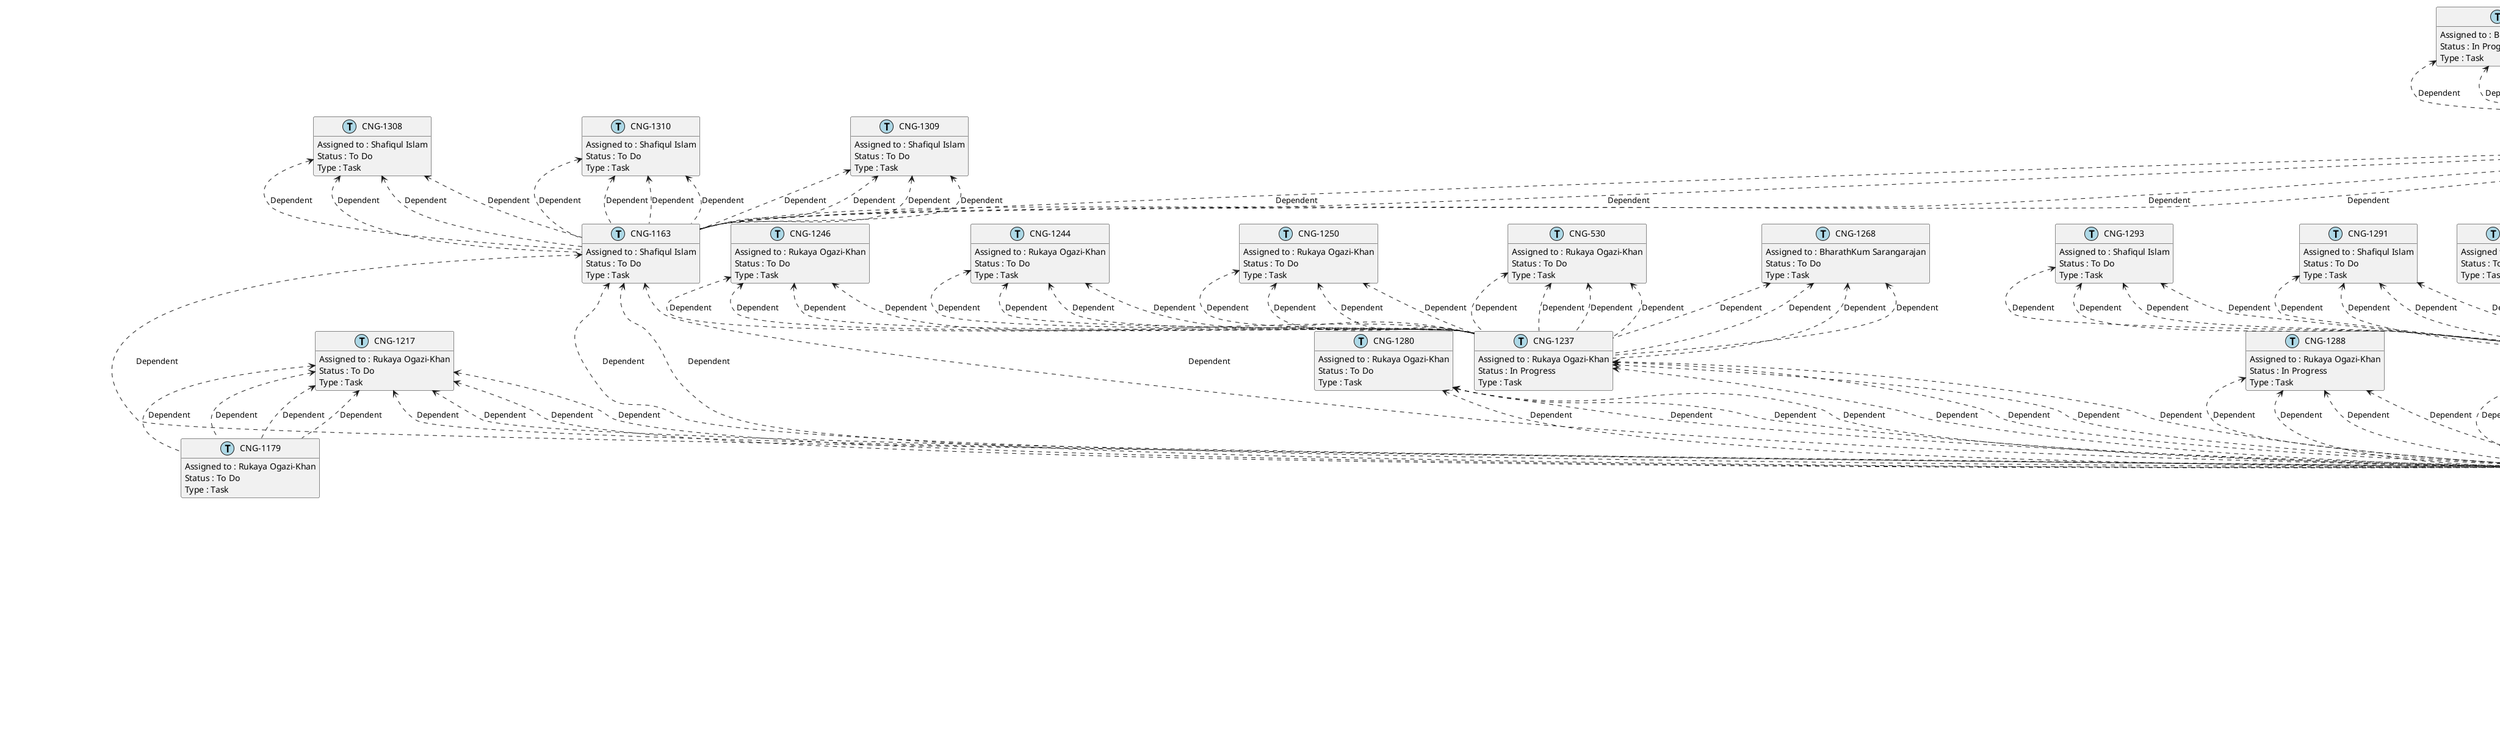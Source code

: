 @startuml
'https://plantuml.com/class-diagram

' GENERATE CLASS DIAGRAM ===========
' Generated at    : Mon Apr 15 15:10:51 CEST 2024

hide empty members

legend
Jira Ticket Status
----
(QA) : 5
(In Review (migrated)) : 1
(IN UAT) : 1
(To Do) : 98
(Dev Review) : 11
(Build) : 2
(UAT) : 13
(In Progress) : 50
(In System Test) : 2
(Design Review) : 5
----
Jira Ticket Types
----
(Task) : 108
(Work Request) : 1
(Bug) : 3
(Sub-task) : 33
(Story) : 43
end legend


' Tickets =======
class "CNG-1163" << (T,lightblue) >> {
  Assigned to : Shafiqul Islam
  Status : To Do
  Type : Task
}

class "CNG-1285" << (T,lightblue) >> {
  Assigned to : BharathKum Sarangarajan
  Status : In Progress
  Type : Task
}

class "CNG-1280" << (T,lightblue) >> {
  Assigned to : Rukaya Ogazi-Khan
  Status : To Do
  Type : Task
}

class "CNG-50" << (S,lightgreen) >> {
  Assigned to : Sushant Khandelwal
  Status : In Progress
  Type : Story
}

class "CNG-55" << (S,lightgreen) >> {
  Assigned to : Shafiqul Islam
  Status : To Do
  Type : Story
}

class "CNG-815" << (S,lightblue) >> {
  Status : To Do
  Type : Sub-task
}

class "CNG-814" << (S,lightblue) >> {
  Status : In Progress
  Type : Sub-task
}

class "CNG-935" << (S,lightgreen) >> {
  Status : To Do
  Type : Story
}

class "CNG-57" << (S,lightgreen) >> {
  Assigned to : Sulafa Malik
  Status : UAT
  Type : Story
}

class "CNG-1327" << (T,lightblue) >> {
  Assigned to : Rukaya Ogazi-Khan
  Status : Dev Review
  Type : Task
}

class "CNG-530" << (T,lightblue) >> {
  Assigned to : Rukaya Ogazi-Khan
  Status : To Do
  Type : Task
}

class "CNG-376" << (S,lightgreen) >> {
  Assigned to : Abdul Kader Nabil
  Status : Dev Review
  Type : Story
}

class "CNG-255" << (T,lightblue) >> {
  Assigned to : Deepak Ingwale
  Status : Dev Review
  Type : Task
}

class "CNG-1205" << (T,lightblue) >> {
  Assigned to : Sivagami S
  Status : In Progress
  Type : Task
}

class "CNG-1048" << (S,lightgreen) >> {
  Assigned to : Jon Funnell
  Status : To Do
  Type : Story
}

class "CNG-257" << (S,lightgreen) >> {
  Assigned to : Tony Cassidy
  Status : UAT
  Type : Story
}

class "CNG-773" << (T,lightblue) >> {
  Assigned to : Merin Joseph
  Status : In Progress
  Type : Task
}

class "CNG-531" << (T,lightblue) >> {
  Assigned to : Anand Dixit
  Status : To Do
  Type : Task
}

class "CNG-1049" << (S,lightgreen) >> {
  Assigned to : Anand Jajoo
  Status : To Do
  Type : Story
}

class "CNG-377" << (S,lightgreen) >> {
  Assigned to : Abinaya Arumugasamy
  Status : Dev Review
  Type : Story
}

class "CNG-1288" << (T,lightblue) >> {
  Assigned to : Rukaya Ogazi-Khan
  Status : In Progress
  Type : Task
}

class "CNG-1046" << (S,lightgreen) >> {
  Status : To Do
  Type : Story
}

class "CNG-533" << (T,lightblue) >> {
  Assigned to : Anand Dixit
  Status : In Progress
  Type : Task
}

class "CNG-1047" << (S,lightgreen) >> {
  Status : To Do
  Type : Story
}

class "CNG-932" << (T,lightblue) >> {
  Status : To Do
  Type : Task
}

class "CNG-1286" << (T,lightblue) >> {
  Assigned to : Dileep
  Status : To Do
  Type : Task
}

class "CNG-1044" << (S,lightblue) >> {
  Assigned to : Sushant Khandelwal
  Status : In Progress
  Type : Sub-task
}

class "CNG-1045" << (S,lightgreen) >> {
  Status : To Do
  Type : Story
}

class "CNG-1293" << (T,lightblue) >> {
  Assigned to : Shafiqul Islam
  Status : To Do
  Type : Task
}

class "CNG-1173" << (S,lightblue) >> {
  Status : To Do
  Type : Sub-task
}

class "CNG-1294" << (T,lightblue) >> {
  Assigned to : Sivagami S
  Status : In Progress
  Type : Task
}

class "CNG-391" << (S,lightgreen) >> {
  Assigned to : Abinaya Arumugasamy
  Status : Design Review
  Type : Story
}

class "CNG-1291" << (T,lightblue) >> {
  Assigned to : Shafiqul Islam
  Status : To Do
  Type : Task
}

class "CNG-394" << (T,lightblue) >> {
  Assigned to : Merin Joseph
  Status : QA
  Type : Task
}

class "CNG-393" << (S,lightgreen) >> {
  Assigned to : Deepak Ingwale
  Status : In Progress
  Type : Story
}

class "CNG-1292" << (T,lightblue) >> {
  Assigned to : Shafiqul Islam
  Status : To Do
  Type : Task
}

class "CNG-1050" << (S,lightgreen) >> {
  Status : To Do
  Type : Story
}

class "CNG-670" << (S,lightblue) >> {
  Assigned to : Merin Joseph
  Status : To Do
  Type : Sub-task
}

class "CNG-395" << (T,lightblue) >> {
  Assigned to : Merin Joseph
  Status : QA
  Type : Task
}

class "CNG-1290" << (T,lightblue) >> {
  Assigned to : Shafiqul Islam
  Status : To Do
  Type : Task
}

class "CNG-824" << (T,lightblue) >> {
  Status : In Progress
  Type : Task
}

class "CNG-65" << (S,lightgreen) >> {
  Assigned to : Sulafa Malik
  Status : UAT
  Type : Story
}

class "CNG-944" << (W,lightblue) >> {
  Assigned to : Scott Nimmo
  Status : To Do
  Type : Work Request
}

class "CNG-66" << (S,lightgreen) >> {
  Assigned to : Sulafa Malik
  Status : UAT
  Type : Story
}

class "CNG-67" << (S,lightgreen) >> {
  Assigned to : Jon Funnell
  Status : To Do
  Type : Story
}

class "CNG-826" << (T,lightblue) >> {
  Assigned to : Merin Joseph
  Status : To Do
  Type : Task
}

class "CNG-68" << (S,lightgreen) >> {
  Assigned to : Anand Jajoo
  Status : To Do
  Type : Story
}

class "CNG-825" << (T,lightblue) >> {
  Status : To Do
  Type : Task
}

class "CNG-949" << (T,lightblue) >> {
  Status : To Do
  Type : Task
}

class "CNG-707" << (S,lightgreen) >> {
  Assigned to : Anand Dixit
  Status : To Do
  Type : Story
}

class "CNG-69" << (S,lightgreen) >> {
  Assigned to : Sulafa Malik
  Status : UAT
  Type : Story
}

class "CNG-1217" << (T,lightblue) >> {
  Assigned to : Rukaya Ogazi-Khan
  Status : To Do
  Type : Task
}

class "CNG-1218" << (T,lightblue) >> {
  Assigned to : Nigel Hassett
  Status : To Do
  Type : Task
}

class "CNG-708" << (B,red) >> {
  Assigned to : Amreen Fathima
  Status : In System Test
  Type : Bug
}

class "CNG-387" << (S,lightgreen) >> {
  Assigned to : Sulafa Malik
  Status : UAT
  Type : Story
}

class "CNG-785" << (T,lightblue) >> {
  Assigned to : BharathKum Sarangarajan
  Status : In Progress
  Type : Task
}

class "CNG-388" << (S,lightgreen) >> {
  Assigned to : Sushant Khandelwal
  Status : In Progress
  Type : Story
}

class "CNG-1179" << (T,lightblue) >> {
  Assigned to : Rukaya Ogazi-Khan
  Status : To Do
  Type : Task
}

class "CNG-786" << (T,lightblue) >> {
  Status : To Do
  Type : Task
}

class "CNG-940" << (S,lightblue) >> {
  Status : To Do
  Type : Sub-task
}

class "CNG-269" << (S,lightgreen) >> {
  Assigned to : Abdul Kader Nabil
  Status : Dev Review
  Type : Story
}

class "CNG-667" << (S,lightblue) >> {
  Status : In Progress
  Type : Sub-task
}

class "CNG-1260" << (T,lightblue) >> {
  Assigned to : Rukaya Ogazi-Khan
  Status : In Progress
  Type : Task
}

class "CNG-30" << (S,lightgreen) >> {
  Assigned to : Sulafa Malik
  Status : UAT
  Type : Story
}

class "CNG-999" << (T,lightblue) >> {
  Assigned to : Amreen Fathima
  Status : QA
  Type : Task
}

class "CNG-1309" << (T,lightblue) >> {
  Assigned to : Shafiqul Islam
  Status : To Do
  Type : Task
}

class "CNG-916" << (B,red) >> {
  Assigned to : Stephy Aniyan
  Status : In System Test
  Type : Bug
}

class "CNG-1308" << (T,lightblue) >> {
  Assigned to : Shafiqul Islam
  Status : To Do
  Type : Task
}

class "CNG-37" << (S,lightgreen) >> {
  Assigned to : Sulafa Malik
  Status : UAT
  Type : Story
}

class "CNG-1306" << (T,lightblue) >> {
  Assigned to : BharathKum Sarangarajan
  Status : In Progress
  Type : Task
}

class "CNG-1303" << (T,lightblue) >> {
  Assigned to : Rukaya Ogazi-Khan
  Status : To Do
  Type : Task
}

class "CNG-596" << (S,lightblue) >> {
  Assigned to : Anand Dixit
  Status : In Progress
  Type : Sub-task
}

class "CNG-1268" << (T,lightblue) >> {
  Assigned to : BharathKum Sarangarajan
  Status : To Do
  Type : Task
}

class "CNG-1266" << (T,lightblue) >> {
  Status : To Do
  Type : Task
}

class "CNG-874" << (T,lightblue) >> {
  Assigned to : Abdul Kader Nabil
  Status : In Progress
  Type : Task
}

class "CNG-1267" << (T,lightblue) >> {
  Status : To Do
  Type : Task
}

class "CNG-1264" << (T,lightblue) >> {
  Assigned to : BharathKum Sarangarajan
  Status : To Do
  Type : Task
}

class "CNG-1265" << (T,lightblue) >> {
  Status : To Do
  Type : Task
}

class "CNG-1271" << (T,lightblue) >> {
  Assigned to : BharathKum Sarangarajan
  Status : To Do
  Type : Task
}

class "CNG-1272" << (T,lightblue) >> {
  Assigned to : BharathKum Sarangarajan
  Status : In Progress
  Type : Task
}

class "CNG-1030" << (S,lightblue) >> {
  Assigned to : Pratik Desai
  Status : In Review (migrated)
  Type : Sub-task
}

class "CNG-809" << (S,lightblue) >> {
  Status : In Progress
  Type : Sub-task
}

class "CNG-647" << (T,lightblue) >> {
  Assigned to : Shafiqul Islam
  Status : To Do
  Type : Task
}

class "CNG-804" << (S,lightblue) >> {
  Assigned to : Jon Funnell
  Status : To Do
  Type : Sub-task
}

class "CNG-924" << (T,lightblue) >> {
  Status : To Do
  Type : Task
}

class "CNG-46" << (S,lightgreen) >> {
  Assigned to : Sulafa Malik
  Status : UAT
  Type : Story
}

class "CNG-928" << (T,lightblue) >> {
  Status : To Do
  Type : Task
}

class "CNG-807" << (T,lightblue) >> {
  Assigned to : Amreen Fathima
  Status : In Progress
  Type : Task
}

class "CNG-760" << (T,lightblue) >> {
  Assigned to : Shafiqul Islam
  Status : In Progress
  Type : Task
}

class "CNG-485" << (S,lightgreen) >> {
  Assigned to : Sulafa Malik
  Status : UAT
  Type : Story
}

class "CNG-1310" << (T,lightblue) >> {
  Assigned to : Shafiqul Islam
  Status : To Do
  Type : Task
}

class "CNG-644" << (S,lightblue) >> {
  Assigned to : Anand Dixit
  Status : Build
  Type : Sub-task
}

class "CNG-1277" << (T,lightblue) >> {
  Assigned to : Deepak Ingwale
  Status : To Do
  Type : Task
}

class "CNG-369" << (S,lightgreen) >> {
  Assigned to : Abdul Kader Nabil
  Status : Dev Review
  Type : Story
}

class "CNG-1311" << (T,lightblue) >> {
  Status : To Do
  Type : Task
}

class "CNG-1278" << (T,lightblue) >> {
  Assigned to : Deepak Ingwale
  Status : To Do
  Type : Task
}

class "CNG-645" << (T,lightblue) >> {
  Assigned to : Jayanth Vignesh
  Status : In Progress
  Type : Task
}

class "CNG-1155" << (T,lightblue) >> {
  Assigned to : Rukaya Ogazi-Khan
  Status : In Progress
  Type : Task
}

class "CNG-1362" << (T,lightblue) >> {
  Status : To Do
  Type : Task
}

class "CNG-1084" << (T,lightblue) >> {
  Status : To Do
  Type : Task
}

class "CNG-1085" << (T,lightblue) >> {
  Status : To Do
  Type : Task
}

class "CNG-1082" << (T,lightblue) >> {
  Status : To Do
  Type : Task
}

class "CNG-1083" << (T,lightblue) >> {
  Status : To Do
  Type : Task
}

class "CNG-1080" << (T,lightblue) >> {
  Status : To Do
  Type : Task
}

class "CNG-339" << (T,lightblue) >> {
  Assigned to : Abinaya Arumugasamy
  Status : Dev Review
  Type : Task
}

class "CNG-737" << (T,lightblue) >> {
  Status : To Do
  Type : Task
}

class "CNG-1008" << (T,lightblue) >> {
  Status : To Do
  Type : Task
}

class "CNG-1369" << (T,lightblue) >> {
  Assigned to : Deepak Ingwale
  Status : To Do
  Type : Task
}

class "CNG-210" << (S,lightgreen) >> {
  Assigned to : Sulafa Malik
  Status : UAT
  Type : Story
}

class "CNG-730" << (S,lightblue) >> {
  Assigned to : Sulafa Malik
  Status : To Do
  Type : Sub-task
}

class "CNG-1367" << (T,lightblue) >> {
  Assigned to : Rukaya Ogazi-Khan
  Status : To Do
  Type : Task
}

class "CNG-1246" << (T,lightblue) >> {
  Assigned to : Rukaya Ogazi-Khan
  Status : To Do
  Type : Task
}

class "CNG-333" << (T,lightblue) >> {
  Assigned to : BharathKum Sarangarajan
  Status : In Progress
  Type : Task
}

class "CNG-1368" << (T,lightblue) >> {
  Assigned to : Surya Prakash Bhallamudi
  Status : To Do
  Type : Task
}

class "CNG-732" << (S,lightblue) >> {
  Assigned to : Anand Dixit
  Status : In Progress
  Type : Sub-task
}

class "CNG-974" << (T,lightblue) >> {
  Assigned to : Pragya Singhal
  Status : To Do
  Type : Task
}

class "CNG-1123" << (T,lightblue) >> {
  Assigned to : Deepak Ingwale
  Status : In Progress
  Type : Task
}

class "CNG-1244" << (T,lightblue) >> {
  Assigned to : Rukaya Ogazi-Khan
  Status : To Do
  Type : Task
}

class "CNG-214" << (S,lightgreen) >> {
  Assigned to : Narayana Golla
  Status : In Progress
  Type : Story
}

class "CNG-731" << (S,lightblue) >> {
  Status : To Do
  Type : Sub-task
}

class "CNG-1366" << (T,lightblue) >> {
  Assigned to : Deepak Ingwale
  Status : In Progress
  Type : Task
}

class "CNG-217" << (S,lightgreen) >> {
  Assigned to : Sulafa Malik
  Status : UAT
  Type : Story
}

class "CNG-733" << (T,lightblue) >> {
  Assigned to : Shafiqul Islam
  Status : In Progress
  Type : Task
}

class "CNG-1001" << (T,lightblue) >> {
  Status : To Do
  Type : Task
}

class "CNG-1372" << (T,lightblue) >> {
  Assigned to : Narayana Golla
  Status : To Do
  Type : Task
}

class "CNG-1251" << (T,lightblue) >> {
  Assigned to : Rukaya Ogazi-Khan
  Status : To Do
  Type : Task
}

class "CNG-590" << (S,lightblue) >> {
  Assigned to : Shafiqul Islam
  Status : To Do
  Type : Sub-task
}

class "CNG-1370" << (T,lightblue) >> {
  Assigned to : Deepak Ingwale
  Status : To Do
  Type : Task
}

class "CNG-1371" << (T,lightblue) >> {
  Assigned to : Deepak Ingwale
  Status : To Do
  Type : Task
}

class "CNG-1250" << (T,lightblue) >> {
  Assigned to : Rukaya Ogazi-Khan
  Status : To Do
  Type : Task
}

class "CNG-592" << (S,lightblue) >> {
  Assigned to : Anand Dixit
  Status : To Do
  Type : Sub-task
}

class "CNG-908" << (T,lightblue) >> {
  Assigned to : BharathKum Sarangarajan
  Status : In Progress
  Type : Task
}

class "CNG-902" << (T,lightblue) >> {
  Assigned to : Rukaya Ogazi-Khan
  Status : To Do
  Type : Task
}

class "CNG-629" << (T,lightblue) >> {
  Assigned to : Sushant Khandelwal
  Status : Dev Review
  Type : Task
}

class "CNG-508" << (T,lightblue) >> {
  Assigned to : Rukaya Ogazi-Khan
  Status : To Do
  Type : Task
}

class "CNG-904" << (B,red) >> {
  Assigned to : Sulafa Malik
  Status : IN UAT
  Type : Bug
}

class "CNG-28" << (S,lightgreen) >> {
  Assigned to : Sulafa Malik
  Status : UAT
  Type : Story
}

class "CNG-1017" << (T,lightblue) >> {
  Assigned to : Shafiqul Islam
  Status : To Do
  Type : Task
}

class "CNG-620" << (T,lightblue) >> {
  Assigned to : Sushant Khandelwal
  Status : Design Review
  Type : Task
}

class "CNG-589" << (S,lightblue) >> {
  Assigned to : Shafiqul Islam
  Status : In Progress
  Type : Sub-task
}

class "CNG-1376" << (T,lightblue) >> {
  Status : To Do
  Type : Task
}

class "CNG-1377" << (T,lightblue) >> {
  Status : To Do
  Type : Task
}

class "CNG-1256" << (T,lightblue) >> {
  Assigned to : Rukaya Ogazi-Khan
  Status : In Progress
  Type : Task
}

class "CNG-624" << (T,lightblue) >> {
  Assigned to : Anand Dixit
  Status : To Do
  Type : Task
}

class "CNG-1253" << (T,lightblue) >> {
  Status : In Progress
  Type : Task
}

class "CNG-1374" << (T,lightblue) >> {
  Assigned to : Rukaya Ogazi-Khan
  Status : To Do
  Type : Task
}

class "CNG-865" << (T,lightblue) >> {
  Assigned to : Nigel Hassett
  Status : To Do
  Type : Task
}

class "CNG-1254" << (T,lightblue) >> {
  Assigned to : Dileep
  Status : In Progress
  Type : Task
}

class "CNG-1185" << (T,lightblue) >> {
  Assigned to : Rukaya Ogazi-Khan
  Status : To Do
  Type : Task
}

class "CNG-1186" << (T,lightblue) >> {
  Assigned to : Shafiqul Islam
  Status : To Do
  Type : Task
}

class "CNG-1184" << (T,lightblue) >> {
  Assigned to : Rukaya Ogazi-Khan
  Status : In Progress
  Type : Task
}

class "CNG-560" << (S,lightblue) >> {
  Status : To Do
  Type : Sub-task
}

class "CNG-1180" << (T,lightblue) >> {
  Assigned to : Rukaya Ogazi-Khan
  Status : In Progress
  Type : Task
}

class "CNG-70" << (S,lightgreen) >> {
  Assigned to : Sushant Khandelwal
  Status : In Progress
  Type : Story
}

class "CNG-71" << (S,lightgreen) >> {
  Assigned to : BharathKum Sarangarajan
  Status : To Do
  Type : Story
}

class "CNG-73" << (S,lightgreen) >> {
  Assigned to : Sushant Khandelwal
  Status : Design Review
  Type : Story
}

class "CNG-559" << (S,lightblue) >> {
  Assigned to : Sulafa Malik
  Status : To Do
  Type : Sub-task
}

class "CNG-716" << (T,lightblue) >> {
  Assigned to : Shafiqul Islam
  Status : To Do
  Type : Task
}

class "CNG-78" << (S,lightgreen) >> {
  Assigned to : BharathKum Sarangarajan
  Status : In Progress
  Type : Story
}

class "CNG-79" << (S,lightgreen) >> {
  Assigned to : Deepak Ingwale
  Status : Build
  Type : Story
}

class "CNG-717" << (S,lightblue) >> {
  Assigned to : Shafiqul Islam
  Status : To Do
  Type : Sub-task
}

class "CNG-1107" << (T,lightblue) >> {
  Assigned to : Paolo Brunasti
  Status : In Progress
  Type : Task
}

class "CNG-672" << (S,lightblue) >> {
  Assigned to : Shafiqul Islam
  Status : To Do
  Type : Sub-task
}

class "CNG-1224" << (T,lightblue) >> {
  Status : To Do
  Type : Task
}

class "CNG-556" << (S,lightblue) >> {
  Assigned to : Shafiqul Islam
  Status : Dev Review
  Type : Sub-task
}

class "CNG-952" << (T,lightblue) >> {
  Status : To Do
  Type : Task
}

class "CNG-1223" << (S,lightgreen) >> {
  Assigned to : BharathKum Sarangarajan
  Status : To Do
  Type : Story
}

class "CNG-558" << (S,lightblue) >> {
  Status : To Do
  Type : Sub-task
}

class "CNG-557" << (S,lightblue) >> {
  Assigned to : Shafiqul Islam
  Status : In Progress
  Type : Sub-task
}

class "CNG-81" << (S,lightgreen) >> {
  Assigned to : Sushant Khandelwal
  Status : Dev Review
  Type : Story
}

class "CNG-82" << (S,lightgreen) >> {
  Assigned to : Sushant Khandelwal
  Status : In Progress
  Type : Story
}

class "CNG-84" << (S,lightgreen) >> {
  Assigned to : Deepak Ingwale
  Status : Design Review
  Type : Story
}

class "CNG-604" << (T,lightblue) >> {
  Assigned to : Anand Dixit
  Status : Dev Review
  Type : Task
}

class "CNG-725" << (S,lightblue) >> {
  Assigned to : Merin Joseph
  Status : In Progress
  Type : Sub-task
}

class "CNG-87" << (S,lightgreen) >> {
  Assigned to : Deepak Ingwale
  Status : Design Review
  Type : Story
}

class "CNG-724" << (S,lightblue) >> {
  Status : In Progress
  Type : Sub-task
}

class "CNG-727" << (S,lightblue) >> {
  Status : In Progress
  Type : Sub-task
}

class "CNG-726" << (S,lightblue) >> {
  Assigned to : Abinaya Arumugasamy
  Status : To Do
  Type : Sub-task
}

class "CNG-729" << (S,lightblue) >> {
  Status : QA
  Type : Sub-task
}

class "CNG-728" << (S,lightblue) >> {
  Status : To Do
  Type : Sub-task
}

class "CNG-1237" << (T,lightblue) >> {
  Assigned to : Rukaya Ogazi-Khan
  Status : In Progress
  Type : Task
}

class "CNG-961" << (S,lightblue) >> {
  Assigned to : Anand Jajoo
  Status : In Progress
  Type : Sub-task
}

class "CNG-1233" << (T,lightblue) >> {
  Assigned to : Shafiqul Islam
  Status : In Progress
  Type : Task
}

class "CNG-1234" << (T,lightblue) >> {
  Assigned to : Nigel Hassett
  Status : To Do
  Type : Task
}

class "CNG-723" << (T,lightblue) >> {
  Status : To Do
  Type : Task
}

class "CNG-1198" << (T,lightblue) >> {
  Assigned to : Rukaya Ogazi-Khan
  Status : In Progress
  Type : Task
}

class "CNG-1231" << (T,lightblue) >> {
  Assigned to : BharathKum Sarangarajan
  Status : In Progress
  Type : Task
}

class "CNG-689" << (S,lightblue) >> {
  Status : QA
  Type : Sub-task
}



' Links =======
"CNG-1327" <.. "CNG-961" : Dependent
"CNG-1327" <.. "CNG-961" : Dependent
"CNG-1327" <.. "CNG-961" : Dependent
"CNG-1327" <.. "CNG-961" : Dependent
"CNG-530" <.. "CNG-1237" : Dependent
"CNG-530" <.. "CNG-1237" : Dependent
"CNG-530" <.. "CNG-1237" : Dependent
"CNG-530" <.. "CNG-1237" : Dependent
"CNG-773" <.. "CNG-717" : Dependent
"CNG-773" <.. "CNG-716" : Dependent
"CNG-773" <.. "CNG-717" : Dependent
"CNG-773" <.. "CNG-716" : Dependent
"CNG-773" <.. "CNG-717" : Dependent
"CNG-773" <.. "CNG-716" : Dependent
"CNG-773" <.. "CNG-717" : Dependent
"CNG-773" <.. "CNG-716" : Dependent
"CNG-533" <.. "CNG-732" : Dependent
"CNG-533" <.. "CNG-732" : Dependent
"CNG-533" <.. "CNG-732" : Dependent
"CNG-533" <.. "CNG-732" : Dependent
"CNG-670" <.. "CNG-533" : Dependent
"CNG-670" <.. "CNG-533" : Dependent
"CNG-670" <.. "CNG-533" : Dependent
"CNG-670" <.. "CNG-533" : Dependent
"CNG-1217" <.. "CNG-1179" : Dependent
"CNG-1217" <.. "CNG-733" : Dependent
"CNG-1217" <.. "CNG-1179" : Dependent
"CNG-1217" <.. "CNG-733" : Dependent
"CNG-1217" <.. "CNG-1179" : Dependent
"CNG-1217" <.. "CNG-733" : Dependent
"CNG-1217" <.. "CNG-1179" : Dependent
"CNG-1217" <.. "CNG-733" : Dependent
"CNG-1218" <.. "CNG-733" : Dependent
"CNG-1218" <.. "CNG-733" : Dependent
"CNG-1218" <.. "CNG-733" : Dependent
"CNG-1218" <.. "CNG-733" : Dependent
"CNG-785" <.. "CNG-814" : Dependent
"CNG-785" <.. "CNG-814" : Dependent
"CNG-785" <.. "CNG-814" : Dependent
"CNG-785" <.. "CNG-814" : Dependent
"CNG-786" <.. "CNG-815" : Dependent
"CNG-786" <.. "CNG-815" : Dependent
"CNG-786" <.. "CNG-815" : Dependent
"CNG-786" <.. "CNG-815" : Dependent
"CNG-999" <.. "CNG-81" : Dependent
"CNG-999" <.. "CNG-79" : Dependent
"CNG-999" <.. "CNG-393" : Dependent
"CNG-999" <.. "CNG-81" : Dependent
"CNG-999" <.. "CNG-79" : Dependent
"CNG-999" <.. "CNG-393" : Dependent
"CNG-999" <.. "CNG-81" : Dependent
"CNG-999" <.. "CNG-79" : Dependent
"CNG-999" <.. "CNG-393" : Dependent
"CNG-999" <.. "CNG-81" : Dependent
"CNG-999" <.. "CNG-79" : Dependent
"CNG-999" <.. "CNG-393" : Dependent
"CNG-1309" <.. "CNG-1163" : Dependent
"CNG-1309" <.. "CNG-1163" : Dependent
"CNG-1309" <.. "CNG-1163" : Dependent
"CNG-1309" <.. "CNG-1163" : Dependent
"CNG-1308" <.. "CNG-1163" : Dependent
"CNG-1308" <.. "CNG-1163" : Dependent
"CNG-1308" <.. "CNG-1163" : Dependent
"CNG-1308" <.. "CNG-1163" : Dependent
"CNG-1306" <.. "CNG-557" : Dependent
"CNG-1306" <.. "CNG-557" : Dependent
"CNG-1306" <.. "CNG-557" : Dependent
"CNG-1306" <.. "CNG-557" : Dependent
"CNG-1303" <.. "CNG-733" : Dependent
"CNG-1303" <.. "CNG-733" : Dependent
"CNG-1303" <.. "CNG-733" : Dependent
"CNG-1303" <.. "CNG-733" : Dependent
"CNG-874" <.. "CNG-79" : Dependent
"CNG-874" <.. "CNG-81" : Dependent
"CNG-874" <.. "CNG-79" : Dependent
"CNG-874" <.. "CNG-81" : Dependent
"CNG-874" <.. "CNG-79" : Dependent
"CNG-874" <.. "CNG-81" : Dependent
"CNG-874" <.. "CNG-79" : Dependent
"CNG-874" <.. "CNG-81" : Dependent
"CNG-647" <.. "CNG-67" : Dependent
"CNG-647" <.. "CNG-67" : Dependent
"CNG-647" <.. "CNG-67" : Dependent
"CNG-647" <.. "CNG-67" : Dependent
"CNG-760" <.. "CNG-1008" : Dependent
"CNG-760" <.. "CNG-1008" : Dependent
"CNG-760" <.. "CNG-1008" : Dependent
"CNG-760" <.. "CNG-1008" : Dependent
"CNG-1310" <.. "CNG-1163" : Dependent
"CNG-1310" <.. "CNG-1163" : Dependent
"CNG-1310" <.. "CNG-1163" : Dependent
"CNG-1310" <.. "CNG-1163" : Dependent
"CNG-644" <.. "CNG-393" : Dependent
"CNG-644" <.. "CNG-393" : Dependent
"CNG-644" <.. "CNG-393" : Dependent
"CNG-644" <.. "CNG-393" : Dependent
"CNG-1311" <.. "CNG-733" : Dependent
"CNG-1311" <.. "CNG-733" : Dependent
"CNG-1311" <.. "CNG-733" : Dependent
"CNG-1311" <.. "CNG-733" : Dependent
"CNG-645" <.. "CNG-79" : Dependent
"CNG-645" <.. "CNG-81" : Dependent
"CNG-645" <.. "CNG-79" : Dependent
"CNG-645" <.. "CNG-81" : Dependent
"CNG-645" <.. "CNG-79" : Dependent
"CNG-645" <.. "CNG-81" : Dependent
"CNG-645" <.. "CNG-79" : Dependent
"CNG-645" <.. "CNG-81" : Dependent
"CNG-339" <.. "CNG-393" : Dependent
"CNG-339" <.. "CNG-393" : Dependent
"CNG-339" <.. "CNG-393" : Dependent
"CNG-339" <.. "CNG-393" : Dependent
"CNG-210" <.. "CNG-393" : Dependent
"CNG-210" <.. "CNG-393" : Dependent
"CNG-210" <.. "CNG-393" : Dependent
"CNG-210" <.. "CNG-393" : Dependent
"CNG-333" <.. "CNG-68" : Dependent
"CNG-333" <.. "CNG-68" : Dependent
"CNG-333" <.. "CNG-68" : Dependent
"CNG-333" <.. "CNG-68" : Dependent
"CNG-214" <.. "CNG-393" : Dependent
"CNG-214" <.. "CNG-393" : Dependent
"CNG-214" <.. "CNG-393" : Dependent
"CNG-214" <.. "CNG-393" : Dependent
"CNG-217" <.. "CNG-393" : Dependent
"CNG-217" <.. "CNG-393" : Dependent
"CNG-217" <.. "CNG-393" : Dependent
"CNG-217" <.. "CNG-393" : Dependent
"CNG-559" <.. "CNG-560" : Dependent
"CNG-559" <.. "CNG-560" : Dependent
"CNG-559" <.. "CNG-560" : Dependent
"CNG-559" <.. "CNG-560" : Dependent
"CNG-556" <.. "CNG-557" : Dependent
"CNG-556" <.. "CNG-557" : Dependent
"CNG-556" <.. "CNG-557" : Dependent
"CNG-556" <.. "CNG-557" : Dependent
"CNG-557" <.. "CNG-558" : Dependent
"CNG-557" <.. "CNG-558" : Dependent
"CNG-557" <.. "CNG-558" : Dependent
"CNG-557" <.. "CNG-558" : Dependent
"CNG-689" <.. "CNG-533" : Dependent
"CNG-689" <.. "CNG-533" : Dependent
"CNG-689" <.. "CNG-533" : Dependent
"CNG-689" <.. "CNG-533" : Dependent
"CNG-935" <.. "CNG-393" : Dependent
"CNG-935" <.. "CNG-393" : Dependent
"CNG-935" <.. "CNG-393" : Dependent
"CNG-935" <.. "CNG-393" : Dependent
"CNG-932" <.. "CNG-809" : Dependent
"CNG-932" <.. "CNG-809" : Dependent
"CNG-932" <.. "CNG-809" : Dependent
"CNG-932" <.. "CNG-809" : Dependent
"CNG-824" <.. "CNG-558" : Dependent
"CNG-824" <.. "CNG-558" : Dependent
"CNG-824" <.. "CNG-558" : Dependent
"CNG-824" <.. "CNG-558" : Dependent
"CNG-944" <.. "CNG-961" : Dependent
"CNG-944" <.. "CNG-961" : Dependent
"CNG-944" <.. "CNG-961" : Dependent
"CNG-944" <.. "CNG-961" : Dependent
"CNG-826" <.. "CNG-395" : Dependent
"CNG-826" <.. "CNG-667" : Dependent
"CNG-826" <.. "CNG-395" : Dependent
"CNG-826" <.. "CNG-667" : Dependent
"CNG-826" <.. "CNG-395" : Dependent
"CNG-826" <.. "CNG-667" : Dependent
"CNG-826" <.. "CNG-395" : Dependent
"CNG-826" <.. "CNG-667" : Dependent
"CNG-825" <.. "CNG-558" : Dependent
"CNG-825" <.. "CNG-558" : Dependent
"CNG-825" <.. "CNG-558" : Dependent
"CNG-825" <.. "CNG-558" : Dependent
"CNG-949" <.. "CNG-558" : Dependent
"CNG-949" <.. "CNG-558" : Dependent
"CNG-949" <.. "CNG-558" : Dependent
"CNG-949" <.. "CNG-558" : Dependent
"CNG-707" <.. "CNG-393" : Dependent
"CNG-707" <.. "CNG-393" : Dependent
"CNG-707" <.. "CNG-393" : Dependent
"CNG-707" <.. "CNG-393" : Dependent
"CNG-708" <.. "CNG-79" : Dependent
"CNG-708" <.. "CNG-81" : Dependent
"CNG-708" <.. "CNG-79" : Dependent
"CNG-708" <.. "CNG-81" : Dependent
"CNG-708" <.. "CNG-79" : Dependent
"CNG-708" <.. "CNG-81" : Dependent
"CNG-708" <.. "CNG-79" : Dependent
"CNG-708" <.. "CNG-81" : Dependent
"CNG-940" <.. "CNG-592" : Dependent
"CNG-940" <.. "CNG-592" : Dependent
"CNG-940" <.. "CNG-592" : Dependent
"CNG-940" <.. "CNG-592" : Dependent
"CNG-916" <.. "CNG-557" : Dependent
"CNG-916" <.. "CNG-557" : Dependent
"CNG-916" <.. "CNG-557" : Dependent
"CNG-916" <.. "CNG-557" : Dependent
"CNG-804" <.. "CNG-67" : Dependent
"CNG-804" <.. "CNG-67" : Dependent
"CNG-804" <.. "CNG-67" : Dependent
"CNG-804" <.. "CNG-67" : Dependent
"CNG-924" <.. "CNG-558" : Dependent
"CNG-924" <.. "CNG-558" : Dependent
"CNG-924" <.. "CNG-558" : Dependent
"CNG-924" <.. "CNG-558" : Dependent
"CNG-928" <.. "CNG-558" : Dependent
"CNG-928" <.. "CNG-558" : Dependent
"CNG-928" <.. "CNG-558" : Dependent
"CNG-928" <.. "CNG-558" : Dependent
"CNG-807" <.. "CNG-558" : Dependent
"CNG-807" <.. "CNG-558" : Dependent
"CNG-807" <.. "CNG-558" : Dependent
"CNG-807" <.. "CNG-558" : Dependent
"CNG-737" <.. "CNG-723" : Dependent
"CNG-737" <.. "CNG-723" : Dependent
"CNG-737" <.. "CNG-723" : Dependent
"CNG-737" <.. "CNG-723" : Dependent
"CNG-730" <.. "CNG-760" : Dependent
"CNG-730" <.. "CNG-760" : Dependent
"CNG-730" <.. "CNG-760" : Dependent
"CNG-730" <.. "CNG-760" : Dependent
"CNG-974" <.. "CNG-961" : Dependent
"CNG-974" <.. "CNG-961" : Dependent
"CNG-974" <.. "CNG-961" : Dependent
"CNG-974" <.. "CNG-961" : Dependent
"CNG-731" <.. "CNG-760" : Dependent
"CNG-731" <.. "CNG-760" : Dependent
"CNG-731" <.. "CNG-760" : Dependent
"CNG-731" <.. "CNG-760" : Dependent
"CNG-629" <.. "CNG-67" : Dependent
"CNG-629" <.. "CNG-67" : Dependent
"CNG-629" <.. "CNG-67" : Dependent
"CNG-629" <.. "CNG-67" : Dependent
"CNG-508" <.. "CNG-726" : Dependent
"CNG-508" <.. "CNG-726" : Dependent
"CNG-508" <.. "CNG-726" : Dependent
"CNG-508" <.. "CNG-726" : Dependent
"CNG-620" <.. "CNG-604" : Dependent
"CNG-620" <.. "CNG-604" : Dependent
"CNG-620" <.. "CNG-604" : Dependent
"CNG-620" <.. "CNG-604" : Dependent
"CNG-624" <.. "CNG-531" : Dependent
"CNG-624" <.. "CNG-531" : Dependent
"CNG-624" <.. "CNG-531" : Dependent
"CNG-624" <.. "CNG-531" : Dependent
"CNG-865" <.. "CNG-961" : Dependent
"CNG-865" <.. "CNG-961" : Dependent
"CNG-865" <.. "CNG-961" : Dependent
"CNG-865" <.. "CNG-961" : Dependent
"CNG-952" <.. "CNG-724" : Dependent
"CNG-952" <.. "CNG-724" : Dependent
"CNG-952" <.. "CNG-724" : Dependent
"CNG-952" <.. "CNG-724" : Dependent
"CNG-725" <.. "CNG-727" : Dependent
"CNG-725" <.. "CNG-727" : Dependent
"CNG-725" <.. "CNG-727" : Dependent
"CNG-725" <.. "CNG-727" : Dependent
"CNG-727" <.. "CNG-760" : Dependent
"CNG-727" <.. "CNG-760" : Dependent
"CNG-727" <.. "CNG-760" : Dependent
"CNG-727" <.. "CNG-760" : Dependent
"CNG-726" <.. "CNG-728" : Dependent
"CNG-726" <.. "CNG-728" : Dependent
"CNG-726" <.. "CNG-728" : Dependent
"CNG-726" <.. "CNG-728" : Dependent
"CNG-729" <.. "CNG-760" : Dependent
"CNG-729" <.. "CNG-760" : Dependent
"CNG-729" <.. "CNG-760" : Dependent
"CNG-729" <.. "CNG-760" : Dependent
"CNG-728" <.. "CNG-760" : Dependent
"CNG-728" <.. "CNG-760" : Dependent
"CNG-728" <.. "CNG-760" : Dependent
"CNG-728" <.. "CNG-760" : Dependent
"CNG-723" <.. "CNG-73" : Dependent
"CNG-723" <.. "CNG-73" : Dependent
"CNG-723" <.. "CNG-73" : Dependent
"CNG-723" <.. "CNG-73" : Dependent
"CNG-55" <.. "CNG-393" : Dependent
"CNG-55" <.. "CNG-393" : Dependent
"CNG-55" <.. "CNG-393" : Dependent
"CNG-55" <.. "CNG-393" : Dependent
"CNG-57" <.. "CNG-79" : Dependent
"CNG-57" <.. "CNG-81" : Dependent
"CNG-57" <.. "CNG-393" : Dependent
"CNG-57" <.. "CNG-79" : Dependent
"CNG-57" <.. "CNG-81" : Dependent
"CNG-57" <.. "CNG-393" : Dependent
"CNG-57" <.. "CNG-79" : Dependent
"CNG-57" <.. "CNG-81" : Dependent
"CNG-57" <.. "CNG-393" : Dependent
"CNG-57" <.. "CNG-79" : Dependent
"CNG-57" <.. "CNG-81" : Dependent
"CNG-57" <.. "CNG-393" : Dependent
"CNG-65" <.. "CNG-393" : Dependent
"CNG-65" <.. "CNG-393" : Dependent
"CNG-65" <.. "CNG-393" : Dependent
"CNG-65" <.. "CNG-393" : Dependent
"CNG-66" <.. "CNG-393" : Dependent
"CNG-66" <.. "CNG-393" : Dependent
"CNG-66" <.. "CNG-393" : Dependent
"CNG-66" <.. "CNG-393" : Dependent
"CNG-69" <.. "CNG-67" : Dependent
"CNG-69" <.. "CNG-67" : Dependent
"CNG-69" <.. "CNG-67" : Dependent
"CNG-69" <.. "CNG-67" : Dependent
"CNG-46" <.. "CNG-67" : Dependent
"CNG-46" <.. "CNG-67" : Dependent
"CNG-46" <.. "CNG-67" : Dependent
"CNG-46" <.. "CNG-67" : Dependent
"CNG-908" <.. "CNG-902" : Dependent
"CNG-908" <.. "CNG-556" : Dependent
"CNG-908" <.. "CNG-902" : Dependent
"CNG-908" <.. "CNG-556" : Dependent
"CNG-908" <.. "CNG-902" : Dependent
"CNG-908" <.. "CNG-556" : Dependent
"CNG-908" <.. "CNG-902" : Dependent
"CNG-908" <.. "CNG-556" : Dependent
"CNG-904" <.. "CNG-557" : Dependent
"CNG-904" <.. "CNG-559" : Dependent
"CNG-904" <.. "CNG-557" : Dependent
"CNG-904" <.. "CNG-559" : Dependent
"CNG-904" <.. "CNG-557" : Dependent
"CNG-904" <.. "CNG-559" : Dependent
"CNG-904" <.. "CNG-557" : Dependent
"CNG-904" <.. "CNG-559" : Dependent
"CNG-1185" <.. "CNG-733" : Dependent
"CNG-1185" <.. "CNG-1173" : Dependent
"CNG-1185" <.. "CNG-733" : Dependent
"CNG-1185" <.. "CNG-1173" : Dependent
"CNG-1185" <.. "CNG-733" : Dependent
"CNG-1185" <.. "CNG-1173" : Dependent
"CNG-1185" <.. "CNG-733" : Dependent
"CNG-1185" <.. "CNG-1173" : Dependent
"CNG-1186" <.. "CNG-1173" : Dependent
"CNG-1186" <.. "CNG-1173" : Dependent
"CNG-1186" <.. "CNG-1173" : Dependent
"CNG-1186" <.. "CNG-1173" : Dependent
"CNG-1184" <.. "CNG-1290" : Dependent
"CNG-1184" <.. "CNG-1290" : Dependent
"CNG-1184" <.. "CNG-1290" : Dependent
"CNG-1184" <.. "CNG-1290" : Dependent
"CNG-1180" <.. "CNG-1290" : Dependent
"CNG-1180" <.. "CNG-1290" : Dependent
"CNG-1180" <.. "CNG-1290" : Dependent
"CNG-1180" <.. "CNG-1290" : Dependent
"CNG-1163" <.. "CNG-733" : Dependent
"CNG-1163" <.. "CNG-733" : Dependent
"CNG-1163" <.. "CNG-733" : Dependent
"CNG-1163" <.. "CNG-733" : Dependent
"CNG-1285" <.. "CNG-1290" : Dependent
"CNG-1285" <.. "CNG-1290" : Dependent
"CNG-1285" <.. "CNG-1290" : Dependent
"CNG-1285" <.. "CNG-1290" : Dependent
"CNG-1280" <.. "CNG-733" : Dependent
"CNG-1280" <.. "CNG-733" : Dependent
"CNG-1280" <.. "CNG-733" : Dependent
"CNG-1280" <.. "CNG-733" : Dependent
"CNG-376" <.. "CNG-79" : Dependent
"CNG-376" <.. "CNG-81" : Dependent
"CNG-376" <.. "CNG-79" : Dependent
"CNG-376" <.. "CNG-81" : Dependent
"CNG-376" <.. "CNG-79" : Dependent
"CNG-376" <.. "CNG-81" : Dependent
"CNG-376" <.. "CNG-79" : Dependent
"CNG-376" <.. "CNG-81" : Dependent
"CNG-255" <.. "CNG-79" : Dependent
"CNG-255" <.. "CNG-81" : Dependent
"CNG-255" <.. "CNG-79" : Dependent
"CNG-255" <.. "CNG-81" : Dependent
"CNG-255" <.. "CNG-79" : Dependent
"CNG-255" <.. "CNG-81" : Dependent
"CNG-255" <.. "CNG-393" : Dependent
"CNG-255" <.. "CNG-79" : Dependent
"CNG-255" <.. "CNG-81" : Dependent
"CNG-255" <.. "CNG-393" : Dependent
"CNG-1048" <.. "CNG-68" : Dependent
"CNG-1048" <.. "CNG-68" : Dependent
"CNG-1048" <.. "CNG-68" : Dependent
"CNG-1048" <.. "CNG-68" : Dependent
"CNG-257" <.. "CNG-393" : Dependent
"CNG-257" <.. "CNG-393" : Dependent
"CNG-257" <.. "CNG-393" : Dependent
"CNG-257" <.. "CNG-393" : Dependent
"CNG-1049" <.. "CNG-68" : Dependent
"CNG-1049" <.. "CNG-68" : Dependent
"CNG-1049" <.. "CNG-68" : Dependent
"CNG-1049" <.. "CNG-68" : Dependent
"CNG-377" <.. "CNG-393" : Dependent
"CNG-377" <.. "CNG-393" : Dependent
"CNG-377" <.. "CNG-393" : Dependent
"CNG-377" <.. "CNG-393" : Dependent
"CNG-1288" <.. "CNG-733" : Dependent
"CNG-1288" <.. "CNG-733" : Dependent
"CNG-1288" <.. "CNG-733" : Dependent
"CNG-1288" <.. "CNG-733" : Dependent
"CNG-1046" <.. "CNG-68" : Dependent
"CNG-1046" <.. "CNG-68" : Dependent
"CNG-1046" <.. "CNG-68" : Dependent
"CNG-1046" <.. "CNG-68" : Dependent
"CNG-1047" <.. "CNG-68" : Dependent
"CNG-1047" <.. "CNG-68" : Dependent
"CNG-1047" <.. "CNG-68" : Dependent
"CNG-1047" <.. "CNG-68" : Dependent
"CNG-1286" <.. "CNG-1254" : Dependent
"CNG-1286" <.. "CNG-1254" : Dependent
"CNG-1286" <.. "CNG-1254" : Dependent
"CNG-1286" <.. "CNG-1254" : Dependent
"CNG-1044" <.. "CNG-557" : Dependent
"CNG-1044" <.. "CNG-557" : Dependent
"CNG-1044" <.. "CNG-557" : Dependent
"CNG-1044" <.. "CNG-557" : Dependent
"CNG-1045" <.. "CNG-68" : Dependent
"CNG-1045" <.. "CNG-68" : Dependent
"CNG-1045" <.. "CNG-68" : Dependent
"CNG-1045" <.. "CNG-68" : Dependent
"CNG-1293" <.. "CNG-1233" : Dependent
"CNG-1293" <.. "CNG-1233" : Dependent
"CNG-1293" <.. "CNG-1233" : Dependent
"CNG-1293" <.. "CNG-1233" : Dependent
"CNG-1294" <.. "CNG-1205" : Dependent
"CNG-1294" <.. "CNG-1205" : Dependent
"CNG-1294" <.. "CNG-1205" : Dependent
"CNG-1294" <.. "CNG-1205" : Dependent
"CNG-391" <.. "CNG-393" : Dependent
"CNG-391" <.. "CNG-393" : Dependent
"CNG-391" <.. "CNG-393" : Dependent
"CNG-391" <.. "CNG-393" : Dependent
"CNG-1291" <.. "CNG-1233" : Dependent
"CNG-1291" <.. "CNG-1233" : Dependent
"CNG-1291" <.. "CNG-1233" : Dependent
"CNG-1291" <.. "CNG-1233" : Dependent
"CNG-394" <.. "CNG-73" : Dependent
"CNG-394" <.. "CNG-73" : Dependent
"CNG-394" <.. "CNG-73" : Dependent
"CNG-394" <.. "CNG-73" : Dependent
"CNG-1292" <.. "CNG-1233" : Dependent
"CNG-1292" <.. "CNG-1233" : Dependent
"CNG-1292" <.. "CNG-1233" : Dependent
"CNG-1292" <.. "CNG-1233" : Dependent
"CNG-1050" <.. "CNG-68" : Dependent
"CNG-1050" <.. "CNG-68" : Dependent
"CNG-1050" <.. "CNG-68" : Dependent
"CNG-1050" <.. "CNG-68" : Dependent
"CNG-1290" <.. "CNG-1233" : Dependent
"CNG-1290" <.. "CNG-1233" : Dependent
"CNG-1290" <.. "CNG-1233" : Dependent
"CNG-1290" <.. "CNG-1233" : Dependent
"CNG-387" <.. "CNG-67" : Dependent
"CNG-387" <.. "CNG-67" : Dependent
"CNG-387" <.. "CNG-67" : Dependent
"CNG-387" <.. "CNG-67" : Dependent
"CNG-388" <.. "CNG-67" : Dependent
"CNG-388" <.. "CNG-67" : Dependent
"CNG-388" <.. "CNG-67" : Dependent
"CNG-388" <.. "CNG-67" : Dependent
"CNG-269" <.. "CNG-596" : Dependent
"CNG-269" <.. "CNG-393" : Dependent
"CNG-269" <.. "CNG-596" : Dependent
"CNG-269" <.. "CNG-393" : Dependent
"CNG-269" <.. "CNG-596" : Dependent
"CNG-269" <.. "CNG-393" : Dependent
"CNG-269" <.. "CNG-596" : Dependent
"CNG-269" <.. "CNG-393" : Dependent
"CNG-1260" <.. "CNG-1254" : Dependent
"CNG-1260" <.. "CNG-1254" : Dependent
"CNG-1260" <.. "CNG-1254" : Dependent
"CNG-1260" <.. "CNG-1254" : Dependent
"CNG-1268" <.. "CNG-1237" : Dependent
"CNG-1268" <.. "CNG-1237" : Dependent
"CNG-1268" <.. "CNG-1237" : Dependent
"CNG-1268" <.. "CNG-1237" : Dependent
"CNG-1266" <.. "CNG-1253" : Dependent
"CNG-1266" <.. "CNG-1253" : Dependent
"CNG-1266" <.. "CNG-1253" : Dependent
"CNG-1266" <.. "CNG-1253" : Dependent
"CNG-1267" <.. "CNG-1253" : Dependent
"CNG-1267" <.. "CNG-1253" : Dependent
"CNG-1267" <.. "CNG-1253" : Dependent
"CNG-1267" <.. "CNG-1253" : Dependent
"CNG-1264" <.. "CNG-1254" : Dependent
"CNG-1264" <.. "CNG-1254" : Dependent
"CNG-1264" <.. "CNG-1254" : Dependent
"CNG-1264" <.. "CNG-1254" : Dependent
"CNG-1265" <.. "CNG-1253" : Dependent
"CNG-1265" <.. "CNG-1253" : Dependent
"CNG-1265" <.. "CNG-1253" : Dependent
"CNG-1265" <.. "CNG-1253" : Dependent
"CNG-1271" <.. "CNG-1205" : Dependent
"CNG-1271" <.. "CNG-1205" : Dependent
"CNG-1271" <.. "CNG-1205" : Dependent
"CNG-1271" <.. "CNG-1205" : Dependent
"CNG-1272" <.. "CNG-1205" : Dependent
"CNG-1272" <.. "CNG-1205" : Dependent
"CNG-1272" <.. "CNG-1205" : Dependent
"CNG-1272" <.. "CNG-1205" : Dependent
"CNG-1030" <.. "CNG-1123" : Dependent
"CNG-1030" <.. "CNG-1123" : Dependent
"CNG-1030" <.. "CNG-1123" : Dependent
"CNG-1030" <.. "CNG-1123" : Dependent
"CNG-485" <.. "CNG-67" : Dependent
"CNG-485" <.. "CNG-67" : Dependent
"CNG-485" <.. "CNG-67" : Dependent
"CNG-485" <.. "CNG-67" : Dependent
"CNG-1277" <.. "CNG-557" : Dependent
"CNG-1277" <.. "CNG-557" : Dependent
"CNG-1277" <.. "CNG-557" : Dependent
"CNG-1277" <.. "CNG-557" : Dependent
"CNG-369" <.. "CNG-79" : Dependent
"CNG-369" <.. "CNG-81" : Dependent
"CNG-369" <.. "CNG-79" : Dependent
"CNG-369" <.. "CNG-81" : Dependent
"CNG-369" <.. "CNG-79" : Dependent
"CNG-369" <.. "CNG-81" : Dependent
"CNG-369" <.. "CNG-79" : Dependent
"CNG-369" <.. "CNG-81" : Dependent
"CNG-1278" <.. "CNG-557" : Dependent
"CNG-1278" <.. "CNG-557" : Dependent
"CNG-1278" <.. "CNG-557" : Dependent
"CNG-1278" <.. "CNG-557" : Dependent
"CNG-1155" <.. "CNG-1163" : Dependent
"CNG-1155" <.. "CNG-1198" : Dependent
"CNG-1155" <.. "CNG-1233" : Dependent
"CNG-1155" <.. "CNG-1163" : Dependent
"CNG-1155" <.. "CNG-1198" : Dependent
"CNG-1155" <.. "CNG-1233" : Dependent
"CNG-1155" <.. "CNG-1163" : Dependent
"CNG-1155" <.. "CNG-1198" : Dependent
"CNG-1155" <.. "CNG-1233" : Dependent
"CNG-1155" <.. "CNG-1234" : Dependent
"CNG-1155" <.. "CNG-1163" : Dependent
"CNG-1155" <.. "CNG-1198" : Dependent
"CNG-1155" <.. "CNG-1233" : Dependent
"CNG-1155" <.. "CNG-1234" : Dependent
"CNG-1362" <.. "CNG-590" : Dependent
"CNG-1362" <.. "CNG-590" : Dependent
"CNG-1362" <.. "CNG-590" : Dependent
"CNG-1362" <.. "CNG-590" : Dependent
"CNG-1369" <.. "CNG-590" : Dependent
"CNG-1369" <.. "CNG-590" : Dependent
"CNG-1369" <.. "CNG-590" : Dependent
"CNG-1369" <.. "CNG-590" : Dependent
"CNG-1367" <.. "CNG-589" : Dependent
"CNG-1367" <.. "CNG-589" : Dependent
"CNG-1367" <.. "CNG-589" : Dependent
"CNG-1367" <.. "CNG-589" : Dependent
"CNG-1246" <.. "CNG-1237" : Dependent
"CNG-1246" <.. "CNG-1237" : Dependent
"CNG-1246" <.. "CNG-1237" : Dependent
"CNG-1246" <.. "CNG-1237" : Dependent
"CNG-1368" <.. "CNG-590" : Dependent
"CNG-1368" <.. "CNG-590" : Dependent
"CNG-1368" <.. "CNG-590" : Dependent
"CNG-1368" <.. "CNG-590" : Dependent
"CNG-1244" <.. "CNG-1237" : Dependent
"CNG-1244" <.. "CNG-1237" : Dependent
"CNG-1244" <.. "CNG-1237" : Dependent
"CNG-1244" <.. "CNG-1237" : Dependent
"CNG-1123" <.. "CNG-557" : Dependent
"CNG-1123" <.. "CNG-557" : Dependent
"CNG-1123" <.. "CNG-557" : Dependent
"CNG-1123" <.. "CNG-557" : Dependent
"CNG-1366" <.. "CNG-589" : Dependent
"CNG-1366" <.. "CNG-589" : Dependent
"CNG-1366" <.. "CNG-589" : Dependent
"CNG-1366" <.. "CNG-589" : Dependent
"CNG-1001" <.. "CNG-865" : Dependent
"CNG-1001" <.. "CNG-961" : Dependent
"CNG-1001" <.. "CNG-865" : Dependent
"CNG-1001" <.. "CNG-961" : Dependent
"CNG-1001" <.. "CNG-865" : Dependent
"CNG-1001" <.. "CNG-961" : Dependent
"CNG-1001" <.. "CNG-865" : Dependent
"CNG-1001" <.. "CNG-961" : Dependent
"CNG-1372" <.. "CNG-589" : Dependent
"CNG-1372" <.. "CNG-589" : Dependent
"CNG-1372" <.. "CNG-589" : Dependent
"CNG-1372" <.. "CNG-589" : Dependent
"CNG-1251" <.. "CNG-1303" : Dependent
"CNG-1251" <.. "CNG-1303" : Dependent
"CNG-1251" <.. "CNG-1303" : Dependent
"CNG-1251" <.. "CNG-1303" : Dependent
"CNG-1370" <.. "CNG-590" : Dependent
"CNG-1370" <.. "CNG-590" : Dependent
"CNG-1370" <.. "CNG-590" : Dependent
"CNG-1370" <.. "CNG-590" : Dependent
"CNG-1371" <.. "CNG-590" : Dependent
"CNG-1371" <.. "CNG-590" : Dependent
"CNG-1371" <.. "CNG-590" : Dependent
"CNG-1371" <.. "CNG-590" : Dependent
"CNG-1250" <.. "CNG-1237" : Dependent
"CNG-1250" <.. "CNG-1237" : Dependent
"CNG-1250" <.. "CNG-1237" : Dependent
"CNG-1250" <.. "CNG-1237" : Dependent
"CNG-1017" <.. "CNG-388" : Dependent
"CNG-1017" <.. "CNG-388" : Dependent
"CNG-1017" <.. "CNG-388" : Dependent
"CNG-1017" <.. "CNG-388" : Dependent
"CNG-1376" <.. "CNG-1173" : Dependent
"CNG-1376" <.. "CNG-1173" : Dependent
"CNG-1376" <.. "CNG-1173" : Dependent
"CNG-1376" <.. "CNG-1173" : Dependent
"CNG-1377" <.. "CNG-1173" : Dependent
"CNG-1377" <.. "CNG-1173" : Dependent
"CNG-1377" <.. "CNG-1173" : Dependent
"CNG-1377" <.. "CNG-1173" : Dependent
"CNG-1256" <.. "CNG-1254" : Dependent
"CNG-1256" <.. "CNG-1254" : Dependent
"CNG-1256" <.. "CNG-1254" : Dependent
"CNG-1256" <.. "CNG-1254" : Dependent
"CNG-1374" <.. "CNG-589" : Dependent
"CNG-1374" <.. "CNG-589" : Dependent
"CNG-1374" <.. "CNG-589" : Dependent
"CNG-1374" <.. "CNG-589" : Dependent
"CNG-1253" <.. "CNG-733" : Dependent
"CNG-1253" <.. "CNG-733" : Dependent
"CNG-1253" <.. "CNG-733" : Dependent
"CNG-1253" <.. "CNG-733" : Dependent
"CNG-1254" <.. "CNG-1253" : Dependent
"CNG-1254" <.. "CNG-1271" : Dependent
"CNG-1254" <.. "CNG-1253" : Dependent
"CNG-1254" <.. "CNG-1271" : Dependent
"CNG-1254" <.. "CNG-1253" : Dependent
"CNG-1254" <.. "CNG-1271" : Dependent
"CNG-1254" <.. "CNG-1253" : Dependent
"CNG-1254" <.. "CNG-1271" : Dependent
"CNG-70" <.. "CNG-1080" : Dependent
"CNG-70" <.. "CNG-1082" : Dependent
"CNG-70" <.. "CNG-1083" : Dependent
"CNG-70" <.. "CNG-1080" : Dependent
"CNG-70" <.. "CNG-1082" : Dependent
"CNG-70" <.. "CNG-1083" : Dependent
"CNG-70" <.. "CNG-1080" : Dependent
"CNG-70" <.. "CNG-1082" : Dependent
"CNG-70" <.. "CNG-1083" : Dependent
"CNG-70" <.. "CNG-1084" : Dependent
"CNG-70" <.. "CNG-1085" : Dependent
"CNG-70" <.. "CNG-1080" : Dependent
"CNG-70" <.. "CNG-1082" : Dependent
"CNG-70" <.. "CNG-1083" : Dependent
"CNG-70" <.. "CNG-1084" : Dependent
"CNG-70" <.. "CNG-1085" : Dependent
"CNG-71" <.. "CNG-672" : Dependent
"CNG-71" <.. "CNG-67" : Dependent
"CNG-71" <.. "CNG-672" : Dependent
"CNG-71" <.. "CNG-67" : Dependent
"CNG-71" <.. "CNG-672" : Dependent
"CNG-71" <.. "CNG-67" : Dependent
"CNG-71" <.. "CNG-672" : Dependent
"CNG-71" <.. "CNG-67" : Dependent
"CNG-73" <.. "CNG-1223" : Dependent
"CNG-73" <.. "CNG-50" : Dependent
"CNG-73" <.. "CNG-30" : Dependent
"CNG-73" <.. "CNG-28" : Dependent
"CNG-73" <.. "CNG-1223" : Dependent
"CNG-73" <.. "CNG-50" : Dependent
"CNG-73" <.. "CNG-30" : Dependent
"CNG-73" <.. "CNG-28" : Dependent
"CNG-73" <.. "CNG-50" : Dependent
"CNG-73" <.. "CNG-30" : Dependent
"CNG-73" <.. "CNG-28" : Dependent
"CNG-73" <.. "CNG-37" : Dependent
"CNG-73" <.. "CNG-50" : Dependent
"CNG-73" <.. "CNG-30" : Dependent
"CNG-73" <.. "CNG-28" : Dependent
"CNG-73" <.. "CNG-37" : Dependent
"CNG-78" <.. "CNG-79" : Dependent
"CNG-78" <.. "CNG-81" : Dependent
"CNG-78" <.. "CNG-79" : Dependent
"CNG-78" <.. "CNG-81" : Dependent
"CNG-78" <.. "CNG-79" : Dependent
"CNG-78" <.. "CNG-81" : Dependent
"CNG-78" <.. "CNG-393" : Dependent
"CNG-78" <.. "CNG-79" : Dependent
"CNG-78" <.. "CNG-81" : Dependent
"CNG-78" <.. "CNG-393" : Dependent
"CNG-1107" <.. "CNG-556" : Dependent
"CNG-1107" <.. "CNG-556" : Dependent
"CNG-1107" <.. "CNG-556" : Dependent
"CNG-1107" <.. "CNG-556" : Dependent
"CNG-1224" <.. "CNG-1155" : Dependent
"CNG-1224" <.. "CNG-1290" : Dependent
"CNG-1224" <.. "CNG-1155" : Dependent
"CNG-1224" <.. "CNG-1290" : Dependent
"CNG-1224" <.. "CNG-1155" : Dependent
"CNG-1224" <.. "CNG-1290" : Dependent
"CNG-1224" <.. "CNG-1155" : Dependent
"CNG-1224" <.. "CNG-1290" : Dependent
"CNG-1223" <.. "CNG-73" : Dependent
"CNG-1223" <.. "CNG-73" : Dependent
"CNG-82" <.. "CNG-393" : Dependent
"CNG-82" <.. "CNG-393" : Dependent
"CNG-82" <.. "CNG-393" : Dependent
"CNG-82" <.. "CNG-393" : Dependent
"CNG-84" <.. "CNG-393" : Dependent
"CNG-84" <.. "CNG-393" : Dependent
"CNG-84" <.. "CNG-393" : Dependent
"CNG-84" <.. "CNG-393" : Dependent
"CNG-87" <.. "CNG-393" : Dependent
"CNG-87" <.. "CNG-393" : Dependent
"CNG-87" <.. "CNG-393" : Dependent
"CNG-87" <.. "CNG-393" : Dependent
"CNG-1237" <.. "CNG-733" : Dependent
"CNG-1237" <.. "CNG-733" : Dependent
"CNG-1237" <.. "CNG-733" : Dependent
"CNG-1237" <.. "CNG-733" : Dependent
"CNG-1233" <.. "CNG-733" : Dependent
"CNG-1233" <.. "CNG-733" : Dependent
"CNG-1233" <.. "CNG-733" : Dependent
"CNG-1233" <.. "CNG-733" : Dependent
"CNG-1234" <.. "CNG-1233" : Dependent
"CNG-1234" <.. "CNG-1233" : Dependent
"CNG-1234" <.. "CNG-1233" : Dependent
"CNG-1234" <.. "CNG-1233" : Dependent
"CNG-1231" <.. "CNG-1290" : Dependent
"CNG-1231" <.. "CNG-1290" : Dependent
"CNG-1231" <.. "CNG-1290" : Dependent
"CNG-1231" <.. "CNG-1290" : Dependent


@enduml

